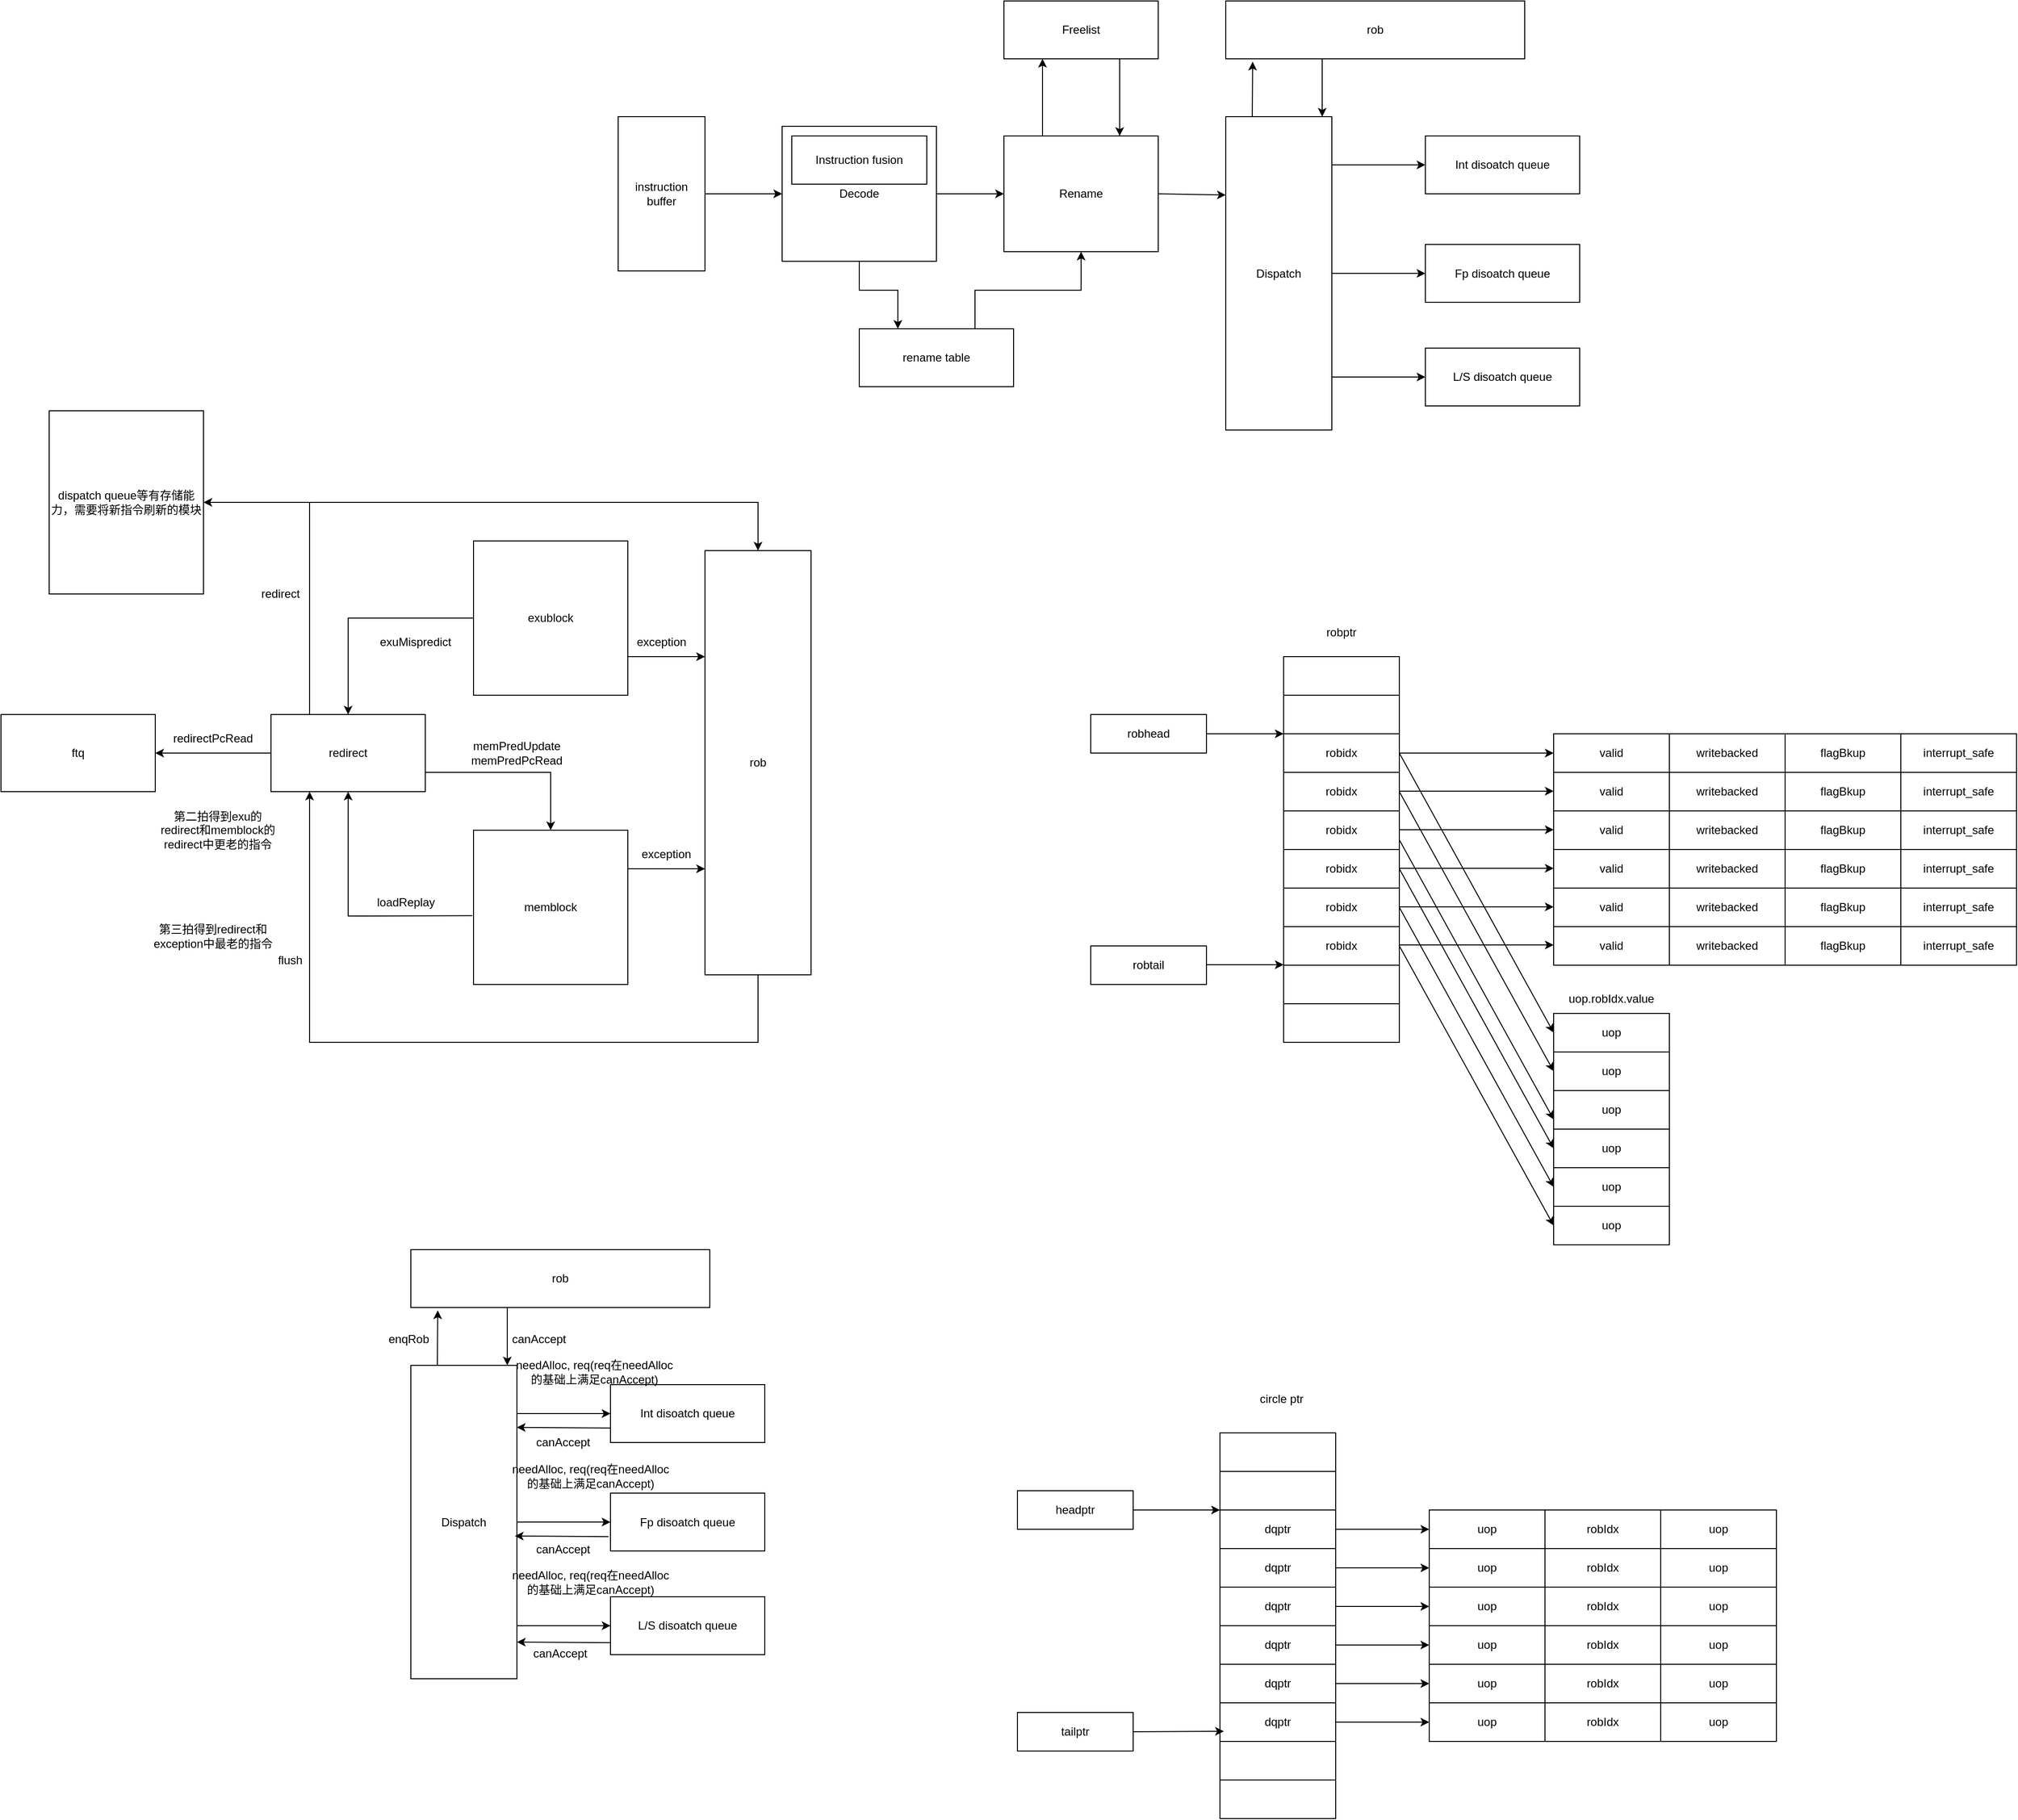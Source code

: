 <mxfile version="20.5.1" type="github">
  <diagram id="jDJOhpKCUn7_-XrsKtud" name="第 1 页">
    <mxGraphModel dx="2479" dy="955" grid="0" gridSize="10" guides="1" tooltips="1" connect="1" arrows="1" fold="1" page="0" pageScale="1" pageWidth="827" pageHeight="1169" math="0" shadow="0">
      <root>
        <mxCell id="0" />
        <mxCell id="1" parent="0" />
        <mxCell id="Xyow2Gh0Tj4Xl1war1eL-1" value="Decode" style="rounded=0;whiteSpace=wrap;html=1;" parent="1" vertex="1">
          <mxGeometry x="160" y="170" width="160" height="140" as="geometry" />
        </mxCell>
        <mxCell id="Xyow2Gh0Tj4Xl1war1eL-2" value="Dispatch" style="rounded=0;whiteSpace=wrap;html=1;" parent="1" vertex="1">
          <mxGeometry x="620" y="160" width="110" height="325" as="geometry" />
        </mxCell>
        <mxCell id="r0-BIvtnJDyXJv6iCW9I-1" value="Instruction fusion" style="rounded=0;whiteSpace=wrap;html=1;" parent="1" vertex="1">
          <mxGeometry x="170" y="180" width="140" height="50" as="geometry" />
        </mxCell>
        <mxCell id="r0-BIvtnJDyXJv6iCW9I-2" value="Rename" style="rounded=0;whiteSpace=wrap;html=1;" parent="1" vertex="1">
          <mxGeometry x="390" y="180" width="160" height="120" as="geometry" />
        </mxCell>
        <mxCell id="r0-BIvtnJDyXJv6iCW9I-3" value="Freelist" style="rounded=0;whiteSpace=wrap;html=1;" parent="1" vertex="1">
          <mxGeometry x="390" y="40" width="160" height="60" as="geometry" />
        </mxCell>
        <mxCell id="r0-BIvtnJDyXJv6iCW9I-4" value="rename table" style="rounded=0;whiteSpace=wrap;html=1;" parent="1" vertex="1">
          <mxGeometry x="240" y="380" width="160" height="60" as="geometry" />
        </mxCell>
        <mxCell id="r0-BIvtnJDyXJv6iCW9I-5" value="rob" style="rounded=0;whiteSpace=wrap;html=1;" parent="1" vertex="1">
          <mxGeometry x="620" y="40" width="310" height="60" as="geometry" />
        </mxCell>
        <mxCell id="r0-BIvtnJDyXJv6iCW9I-7" value="instruction buffer" style="rounded=0;whiteSpace=wrap;html=1;" parent="1" vertex="1">
          <mxGeometry x="-10" y="160" width="90" height="160" as="geometry" />
        </mxCell>
        <mxCell id="r0-BIvtnJDyXJv6iCW9I-8" value="Int disoatch queue" style="rounded=0;whiteSpace=wrap;html=1;" parent="1" vertex="1">
          <mxGeometry x="827" y="180" width="160" height="60" as="geometry" />
        </mxCell>
        <mxCell id="r0-BIvtnJDyXJv6iCW9I-9" value="Fp disoatch queue" style="rounded=0;whiteSpace=wrap;html=1;" parent="1" vertex="1">
          <mxGeometry x="827" y="292.5" width="160" height="60" as="geometry" />
        </mxCell>
        <mxCell id="r0-BIvtnJDyXJv6iCW9I-10" value="L/S disoatch queue" style="rounded=0;whiteSpace=wrap;html=1;" parent="1" vertex="1">
          <mxGeometry x="827" y="400" width="160" height="60" as="geometry" />
        </mxCell>
        <mxCell id="r0-BIvtnJDyXJv6iCW9I-11" value="" style="endArrow=classic;html=1;rounded=0;exitX=1;exitY=0.5;exitDx=0;exitDy=0;" parent="1" source="r0-BIvtnJDyXJv6iCW9I-7" target="Xyow2Gh0Tj4Xl1war1eL-1" edge="1">
          <mxGeometry width="50" height="50" relative="1" as="geometry">
            <mxPoint x="220" y="430" as="sourcePoint" />
            <mxPoint x="270" y="380" as="targetPoint" />
          </mxGeometry>
        </mxCell>
        <mxCell id="r0-BIvtnJDyXJv6iCW9I-12" value="" style="endArrow=classic;html=1;rounded=0;exitX=1;exitY=0.5;exitDx=0;exitDy=0;entryX=0;entryY=0.5;entryDx=0;entryDy=0;" parent="1" source="Xyow2Gh0Tj4Xl1war1eL-1" target="r0-BIvtnJDyXJv6iCW9I-2" edge="1">
          <mxGeometry width="50" height="50" relative="1" as="geometry">
            <mxPoint x="90" y="250" as="sourcePoint" />
            <mxPoint x="180" y="250" as="targetPoint" />
          </mxGeometry>
        </mxCell>
        <mxCell id="r0-BIvtnJDyXJv6iCW9I-13" value="" style="endArrow=classic;html=1;rounded=0;exitX=0.5;exitY=1;exitDx=0;exitDy=0;entryX=0.25;entryY=0;entryDx=0;entryDy=0;" parent="1" source="Xyow2Gh0Tj4Xl1war1eL-1" target="r0-BIvtnJDyXJv6iCW9I-4" edge="1">
          <mxGeometry width="50" height="50" relative="1" as="geometry">
            <mxPoint x="220" y="430" as="sourcePoint" />
            <mxPoint x="270" y="380" as="targetPoint" />
            <Array as="points">
              <mxPoint x="240" y="340" />
              <mxPoint x="280" y="340" />
            </Array>
          </mxGeometry>
        </mxCell>
        <mxCell id="r0-BIvtnJDyXJv6iCW9I-15" value="" style="endArrow=classic;html=1;rounded=0;exitX=0.75;exitY=0;exitDx=0;exitDy=0;entryX=0.5;entryY=1;entryDx=0;entryDy=0;" parent="1" source="r0-BIvtnJDyXJv6iCW9I-4" target="r0-BIvtnJDyXJv6iCW9I-2" edge="1">
          <mxGeometry width="50" height="50" relative="1" as="geometry">
            <mxPoint x="210" y="430" as="sourcePoint" />
            <mxPoint x="260" y="380" as="targetPoint" />
            <Array as="points">
              <mxPoint x="360" y="340" />
              <mxPoint x="470" y="340" />
            </Array>
          </mxGeometry>
        </mxCell>
        <mxCell id="r0-BIvtnJDyXJv6iCW9I-16" value="" style="endArrow=classic;html=1;rounded=0;exitX=1;exitY=0.5;exitDx=0;exitDy=0;entryX=0;entryY=0.25;entryDx=0;entryDy=0;" parent="1" source="r0-BIvtnJDyXJv6iCW9I-2" target="Xyow2Gh0Tj4Xl1war1eL-2" edge="1">
          <mxGeometry width="50" height="50" relative="1" as="geometry">
            <mxPoint x="470" y="260" as="sourcePoint" />
            <mxPoint x="520" y="210" as="targetPoint" />
          </mxGeometry>
        </mxCell>
        <mxCell id="r0-BIvtnJDyXJv6iCW9I-17" value="" style="endArrow=classic;html=1;rounded=0;exitX=1;exitY=0.5;exitDx=0;exitDy=0;entryX=0;entryY=0.5;entryDx=0;entryDy=0;" parent="1" target="r0-BIvtnJDyXJv6iCW9I-8" edge="1">
          <mxGeometry width="50" height="50" relative="1" as="geometry">
            <mxPoint x="730" y="210" as="sourcePoint" />
            <mxPoint x="800" y="211.25" as="targetPoint" />
          </mxGeometry>
        </mxCell>
        <mxCell id="r0-BIvtnJDyXJv6iCW9I-18" value="" style="endArrow=classic;html=1;rounded=0;exitX=1;exitY=0.5;exitDx=0;exitDy=0;entryX=0;entryY=0.5;entryDx=0;entryDy=0;" parent="1" source="Xyow2Gh0Tj4Xl1war1eL-2" target="r0-BIvtnJDyXJv6iCW9I-9" edge="1">
          <mxGeometry width="50" height="50" relative="1" as="geometry">
            <mxPoint x="750" y="310" as="sourcePoint" />
            <mxPoint x="820" y="311.25" as="targetPoint" />
          </mxGeometry>
        </mxCell>
        <mxCell id="r0-BIvtnJDyXJv6iCW9I-19" value="" style="endArrow=classic;html=1;rounded=0;entryX=0;entryY=0.5;entryDx=0;entryDy=0;" parent="1" target="r0-BIvtnJDyXJv6iCW9I-10" edge="1">
          <mxGeometry width="50" height="50" relative="1" as="geometry">
            <mxPoint x="730" y="430" as="sourcePoint" />
            <mxPoint x="810" y="440" as="targetPoint" />
          </mxGeometry>
        </mxCell>
        <mxCell id="r0-BIvtnJDyXJv6iCW9I-20" value="" style="endArrow=classic;html=1;rounded=0;" parent="1" edge="1">
          <mxGeometry width="50" height="50" relative="1" as="geometry">
            <mxPoint x="720" y="100" as="sourcePoint" />
            <mxPoint x="720" y="160" as="targetPoint" />
          </mxGeometry>
        </mxCell>
        <mxCell id="r0-BIvtnJDyXJv6iCW9I-21" value="" style="endArrow=classic;html=1;rounded=0;exitX=0.25;exitY=0;exitDx=0;exitDy=0;entryX=0.09;entryY=1.05;entryDx=0;entryDy=0;entryPerimeter=0;" parent="1" source="Xyow2Gh0Tj4Xl1war1eL-2" target="r0-BIvtnJDyXJv6iCW9I-5" edge="1">
          <mxGeometry width="50" height="50" relative="1" as="geometry">
            <mxPoint x="600" y="290" as="sourcePoint" />
            <mxPoint x="670" y="291.25" as="targetPoint" />
          </mxGeometry>
        </mxCell>
        <mxCell id="r0-BIvtnJDyXJv6iCW9I-22" value="" style="endArrow=classic;html=1;rounded=0;exitX=0.25;exitY=0;exitDx=0;exitDy=0;entryX=0.25;entryY=1;entryDx=0;entryDy=0;" parent="1" source="r0-BIvtnJDyXJv6iCW9I-2" target="r0-BIvtnJDyXJv6iCW9I-3" edge="1">
          <mxGeometry width="50" height="50" relative="1" as="geometry">
            <mxPoint x="610" y="300" as="sourcePoint" />
            <mxPoint x="680" y="301.25" as="targetPoint" />
          </mxGeometry>
        </mxCell>
        <mxCell id="r0-BIvtnJDyXJv6iCW9I-23" value="" style="endArrow=classic;html=1;rounded=0;exitX=0.75;exitY=1;exitDx=0;exitDy=0;entryX=0.75;entryY=0;entryDx=0;entryDy=0;" parent="1" source="r0-BIvtnJDyXJv6iCW9I-3" target="r0-BIvtnJDyXJv6iCW9I-2" edge="1">
          <mxGeometry width="50" height="50" relative="1" as="geometry">
            <mxPoint x="620" y="310" as="sourcePoint" />
            <mxPoint x="690" y="311.25" as="targetPoint" />
          </mxGeometry>
        </mxCell>
        <mxCell id="jpvh6sqLplagpGYcu2fL-1" value="" style="rounded=0;whiteSpace=wrap;html=1;" parent="1" vertex="1">
          <mxGeometry x="680" y="720" width="120" height="40" as="geometry" />
        </mxCell>
        <mxCell id="jpvh6sqLplagpGYcu2fL-2" value="" style="rounded=0;whiteSpace=wrap;html=1;" parent="1" vertex="1">
          <mxGeometry x="680" y="760" width="120" height="40" as="geometry" />
        </mxCell>
        <mxCell id="jpvh6sqLplagpGYcu2fL-3" value="robidx" style="rounded=0;whiteSpace=wrap;html=1;" parent="1" vertex="1">
          <mxGeometry x="680" y="800" width="120" height="40" as="geometry" />
        </mxCell>
        <mxCell id="jpvh6sqLplagpGYcu2fL-4" value="robidx" style="rounded=0;whiteSpace=wrap;html=1;" parent="1" vertex="1">
          <mxGeometry x="680" y="840" width="120" height="40" as="geometry" />
        </mxCell>
        <mxCell id="jpvh6sqLplagpGYcu2fL-5" value="robidx" style="rounded=0;whiteSpace=wrap;html=1;" parent="1" vertex="1">
          <mxGeometry x="680" y="880" width="120" height="40" as="geometry" />
        </mxCell>
        <mxCell id="jpvh6sqLplagpGYcu2fL-6" value="robidx" style="rounded=0;whiteSpace=wrap;html=1;" parent="1" vertex="1">
          <mxGeometry x="680" y="920" width="120" height="40" as="geometry" />
        </mxCell>
        <mxCell id="jpvh6sqLplagpGYcu2fL-7" value="robidx" style="rounded=0;whiteSpace=wrap;html=1;" parent="1" vertex="1">
          <mxGeometry x="680" y="960" width="120" height="40" as="geometry" />
        </mxCell>
        <mxCell id="jpvh6sqLplagpGYcu2fL-8" value="robidx" style="rounded=0;whiteSpace=wrap;html=1;" parent="1" vertex="1">
          <mxGeometry x="680" y="1000" width="120" height="40" as="geometry" />
        </mxCell>
        <mxCell id="jpvh6sqLplagpGYcu2fL-9" value="" style="rounded=0;whiteSpace=wrap;html=1;" parent="1" vertex="1">
          <mxGeometry x="680" y="1040" width="120" height="40" as="geometry" />
        </mxCell>
        <mxCell id="jpvh6sqLplagpGYcu2fL-10" value="" style="rounded=0;whiteSpace=wrap;html=1;" parent="1" vertex="1">
          <mxGeometry x="680" y="1080" width="120" height="40" as="geometry" />
        </mxCell>
        <mxCell id="jpvh6sqLplagpGYcu2fL-11" value="robptr" style="text;html=1;strokeColor=none;fillColor=none;align=center;verticalAlign=middle;whiteSpace=wrap;rounded=0;" parent="1" vertex="1">
          <mxGeometry x="705" y="680" width="70" height="30" as="geometry" />
        </mxCell>
        <mxCell id="jpvh6sqLplagpGYcu2fL-12" value="robhead" style="rounded=0;whiteSpace=wrap;html=1;" parent="1" vertex="1">
          <mxGeometry x="480" y="780" width="120" height="40" as="geometry" />
        </mxCell>
        <mxCell id="jpvh6sqLplagpGYcu2fL-13" value="robtail" style="rounded=0;whiteSpace=wrap;html=1;" parent="1" vertex="1">
          <mxGeometry x="480" y="1020" width="120" height="40" as="geometry" />
        </mxCell>
        <mxCell id="jpvh6sqLplagpGYcu2fL-14" value="" style="endArrow=classic;html=1;rounded=0;exitX=1;exitY=0.5;exitDx=0;exitDy=0;entryX=0;entryY=0;entryDx=0;entryDy=0;" parent="1" source="jpvh6sqLplagpGYcu2fL-12" target="jpvh6sqLplagpGYcu2fL-3" edge="1">
          <mxGeometry width="50" height="50" relative="1" as="geometry">
            <mxPoint x="350" y="870" as="sourcePoint" />
            <mxPoint x="400" y="820" as="targetPoint" />
          </mxGeometry>
        </mxCell>
        <mxCell id="jpvh6sqLplagpGYcu2fL-15" value="" style="endArrow=classic;html=1;rounded=0;exitX=1;exitY=0.5;exitDx=0;exitDy=0;entryX=0;entryY=0;entryDx=0;entryDy=0;" parent="1" edge="1">
          <mxGeometry width="50" height="50" relative="1" as="geometry">
            <mxPoint x="600" y="1039.5" as="sourcePoint" />
            <mxPoint x="680" y="1039.5" as="targetPoint" />
          </mxGeometry>
        </mxCell>
        <mxCell id="jpvh6sqLplagpGYcu2fL-16" value="" style="rounded=0;whiteSpace=wrap;html=1;" parent="1" vertex="1">
          <mxGeometry x="614" y="1525" width="120" height="40" as="geometry" />
        </mxCell>
        <mxCell id="jpvh6sqLplagpGYcu2fL-17" value="" style="rounded=0;whiteSpace=wrap;html=1;" parent="1" vertex="1">
          <mxGeometry x="614" y="1565" width="120" height="40" as="geometry" />
        </mxCell>
        <mxCell id="jpvh6sqLplagpGYcu2fL-18" value="dqptr" style="rounded=0;whiteSpace=wrap;html=1;" parent="1" vertex="1">
          <mxGeometry x="614" y="1605" width="120" height="40" as="geometry" />
        </mxCell>
        <mxCell id="jpvh6sqLplagpGYcu2fL-19" value="dqptr" style="rounded=0;whiteSpace=wrap;html=1;" parent="1" vertex="1">
          <mxGeometry x="614" y="1645" width="120" height="40" as="geometry" />
        </mxCell>
        <mxCell id="jpvh6sqLplagpGYcu2fL-20" value="dqptr" style="rounded=0;whiteSpace=wrap;html=1;" parent="1" vertex="1">
          <mxGeometry x="614" y="1685" width="120" height="40" as="geometry" />
        </mxCell>
        <mxCell id="jpvh6sqLplagpGYcu2fL-21" value="dqptr" style="rounded=0;whiteSpace=wrap;html=1;" parent="1" vertex="1">
          <mxGeometry x="614" y="1725" width="120" height="40" as="geometry" />
        </mxCell>
        <mxCell id="jpvh6sqLplagpGYcu2fL-22" value="dqptr" style="rounded=0;whiteSpace=wrap;html=1;" parent="1" vertex="1">
          <mxGeometry x="614" y="1765" width="120" height="40" as="geometry" />
        </mxCell>
        <mxCell id="jpvh6sqLplagpGYcu2fL-23" value="dqptr" style="rounded=0;whiteSpace=wrap;html=1;" parent="1" vertex="1">
          <mxGeometry x="614" y="1805" width="120" height="40" as="geometry" />
        </mxCell>
        <mxCell id="jpvh6sqLplagpGYcu2fL-24" value="" style="rounded=0;whiteSpace=wrap;html=1;" parent="1" vertex="1">
          <mxGeometry x="614" y="1845" width="120" height="40" as="geometry" />
        </mxCell>
        <mxCell id="jpvh6sqLplagpGYcu2fL-25" value="" style="rounded=0;whiteSpace=wrap;html=1;" parent="1" vertex="1">
          <mxGeometry x="614" y="1885" width="120" height="40" as="geometry" />
        </mxCell>
        <mxCell id="jpvh6sqLplagpGYcu2fL-26" value="circle ptr" style="text;html=1;strokeColor=none;fillColor=none;align=center;verticalAlign=middle;whiteSpace=wrap;rounded=0;" parent="1" vertex="1">
          <mxGeometry x="643" y="1475" width="70" height="30" as="geometry" />
        </mxCell>
        <mxCell id="jpvh6sqLplagpGYcu2fL-27" value="headptr" style="rounded=0;whiteSpace=wrap;html=1;" parent="1" vertex="1">
          <mxGeometry x="404" y="1585" width="120" height="40" as="geometry" />
        </mxCell>
        <mxCell id="jpvh6sqLplagpGYcu2fL-28" value="tailptr" style="rounded=0;whiteSpace=wrap;html=1;" parent="1" vertex="1">
          <mxGeometry x="404" y="1815" width="120" height="40" as="geometry" />
        </mxCell>
        <mxCell id="jpvh6sqLplagpGYcu2fL-29" value="" style="endArrow=classic;html=1;rounded=0;exitX=1;exitY=0.5;exitDx=0;exitDy=0;entryX=0;entryY=0;entryDx=0;entryDy=0;" parent="1" source="jpvh6sqLplagpGYcu2fL-27" target="jpvh6sqLplagpGYcu2fL-18" edge="1">
          <mxGeometry width="50" height="50" relative="1" as="geometry">
            <mxPoint x="288" y="1665" as="sourcePoint" />
            <mxPoint x="338" y="1615" as="targetPoint" />
          </mxGeometry>
        </mxCell>
        <mxCell id="jpvh6sqLplagpGYcu2fL-30" value="" style="endArrow=classic;html=1;rounded=0;exitX=1;exitY=0.5;exitDx=0;exitDy=0;entryX=0;entryY=0;entryDx=0;entryDy=0;" parent="1" source="jpvh6sqLplagpGYcu2fL-28" edge="1">
          <mxGeometry width="50" height="50" relative="1" as="geometry">
            <mxPoint x="538" y="1834.5" as="sourcePoint" />
            <mxPoint x="618" y="1834.5" as="targetPoint" />
          </mxGeometry>
        </mxCell>
        <mxCell id="0cN0ujMcvpGcsQl8fxUf-1" value="valid" style="rounded=0;whiteSpace=wrap;html=1;" parent="1" vertex="1">
          <mxGeometry x="960" y="800" width="120" height="40" as="geometry" />
        </mxCell>
        <mxCell id="0cN0ujMcvpGcsQl8fxUf-2" value="writebacked" style="rounded=0;whiteSpace=wrap;html=1;" parent="1" vertex="1">
          <mxGeometry x="1080" y="800" width="120" height="40" as="geometry" />
        </mxCell>
        <mxCell id="0cN0ujMcvpGcsQl8fxUf-3" value="flagBkup" style="rounded=0;whiteSpace=wrap;html=1;" parent="1" vertex="1">
          <mxGeometry x="1200" y="800" width="120" height="40" as="geometry" />
        </mxCell>
        <mxCell id="0cN0ujMcvpGcsQl8fxUf-4" value="uop.robIdx.value" style="text;html=1;strokeColor=none;fillColor=none;align=center;verticalAlign=middle;whiteSpace=wrap;rounded=0;" parent="1" vertex="1">
          <mxGeometry x="950" y="1060" width="140" height="30" as="geometry" />
        </mxCell>
        <mxCell id="0cN0ujMcvpGcsQl8fxUf-5" value="interrupt_safe" style="rounded=0;whiteSpace=wrap;html=1;" parent="1" vertex="1">
          <mxGeometry x="1320" y="800" width="120" height="40" as="geometry" />
        </mxCell>
        <mxCell id="0cN0ujMcvpGcsQl8fxUf-6" value="valid" style="rounded=0;whiteSpace=wrap;html=1;" parent="1" vertex="1">
          <mxGeometry x="960" y="840" width="120" height="40" as="geometry" />
        </mxCell>
        <mxCell id="0cN0ujMcvpGcsQl8fxUf-7" value="writebacked" style="rounded=0;whiteSpace=wrap;html=1;" parent="1" vertex="1">
          <mxGeometry x="1080" y="840" width="120" height="40" as="geometry" />
        </mxCell>
        <mxCell id="0cN0ujMcvpGcsQl8fxUf-8" value="flagBkup" style="rounded=0;whiteSpace=wrap;html=1;" parent="1" vertex="1">
          <mxGeometry x="1200" y="840" width="120" height="40" as="geometry" />
        </mxCell>
        <mxCell id="0cN0ujMcvpGcsQl8fxUf-9" value="interrupt_safe" style="rounded=0;whiteSpace=wrap;html=1;" parent="1" vertex="1">
          <mxGeometry x="1320" y="840" width="120" height="40" as="geometry" />
        </mxCell>
        <mxCell id="0cN0ujMcvpGcsQl8fxUf-10" value="valid" style="rounded=0;whiteSpace=wrap;html=1;" parent="1" vertex="1">
          <mxGeometry x="960" y="880" width="120" height="40" as="geometry" />
        </mxCell>
        <mxCell id="0cN0ujMcvpGcsQl8fxUf-11" value="writebacked" style="rounded=0;whiteSpace=wrap;html=1;" parent="1" vertex="1">
          <mxGeometry x="1080" y="880" width="120" height="40" as="geometry" />
        </mxCell>
        <mxCell id="0cN0ujMcvpGcsQl8fxUf-12" value="flagBkup" style="rounded=0;whiteSpace=wrap;html=1;" parent="1" vertex="1">
          <mxGeometry x="1200" y="880" width="120" height="40" as="geometry" />
        </mxCell>
        <mxCell id="0cN0ujMcvpGcsQl8fxUf-13" value="interrupt_safe" style="rounded=0;whiteSpace=wrap;html=1;" parent="1" vertex="1">
          <mxGeometry x="1320" y="880" width="120" height="40" as="geometry" />
        </mxCell>
        <mxCell id="0cN0ujMcvpGcsQl8fxUf-14" value="valid" style="rounded=0;whiteSpace=wrap;html=1;" parent="1" vertex="1">
          <mxGeometry x="960" y="920" width="120" height="40" as="geometry" />
        </mxCell>
        <mxCell id="0cN0ujMcvpGcsQl8fxUf-15" value="writebacked" style="rounded=0;whiteSpace=wrap;html=1;" parent="1" vertex="1">
          <mxGeometry x="1080" y="920" width="120" height="40" as="geometry" />
        </mxCell>
        <mxCell id="0cN0ujMcvpGcsQl8fxUf-16" value="flagBkup" style="rounded=0;whiteSpace=wrap;html=1;" parent="1" vertex="1">
          <mxGeometry x="1200" y="920" width="120" height="40" as="geometry" />
        </mxCell>
        <mxCell id="0cN0ujMcvpGcsQl8fxUf-17" value="interrupt_safe" style="rounded=0;whiteSpace=wrap;html=1;" parent="1" vertex="1">
          <mxGeometry x="1320" y="920" width="120" height="40" as="geometry" />
        </mxCell>
        <mxCell id="0cN0ujMcvpGcsQl8fxUf-18" value="valid" style="rounded=0;whiteSpace=wrap;html=1;" parent="1" vertex="1">
          <mxGeometry x="960" y="960" width="120" height="40" as="geometry" />
        </mxCell>
        <mxCell id="0cN0ujMcvpGcsQl8fxUf-19" value="writebacked" style="rounded=0;whiteSpace=wrap;html=1;" parent="1" vertex="1">
          <mxGeometry x="1080" y="960" width="120" height="40" as="geometry" />
        </mxCell>
        <mxCell id="0cN0ujMcvpGcsQl8fxUf-20" value="flagBkup" style="rounded=0;whiteSpace=wrap;html=1;" parent="1" vertex="1">
          <mxGeometry x="1200" y="960" width="120" height="40" as="geometry" />
        </mxCell>
        <mxCell id="0cN0ujMcvpGcsQl8fxUf-21" value="interrupt_safe" style="rounded=0;whiteSpace=wrap;html=1;" parent="1" vertex="1">
          <mxGeometry x="1320" y="960" width="120" height="40" as="geometry" />
        </mxCell>
        <mxCell id="0cN0ujMcvpGcsQl8fxUf-22" value="valid" style="rounded=0;whiteSpace=wrap;html=1;" parent="1" vertex="1">
          <mxGeometry x="960" y="1000" width="120" height="40" as="geometry" />
        </mxCell>
        <mxCell id="0cN0ujMcvpGcsQl8fxUf-23" value="writebacked" style="rounded=0;whiteSpace=wrap;html=1;" parent="1" vertex="1">
          <mxGeometry x="1080" y="1000" width="120" height="40" as="geometry" />
        </mxCell>
        <mxCell id="0cN0ujMcvpGcsQl8fxUf-24" value="flagBkup" style="rounded=0;whiteSpace=wrap;html=1;" parent="1" vertex="1">
          <mxGeometry x="1200" y="1000" width="120" height="40" as="geometry" />
        </mxCell>
        <mxCell id="0cN0ujMcvpGcsQl8fxUf-25" value="interrupt_safe" style="rounded=0;whiteSpace=wrap;html=1;" parent="1" vertex="1">
          <mxGeometry x="1320" y="1000" width="120" height="40" as="geometry" />
        </mxCell>
        <mxCell id="0cN0ujMcvpGcsQl8fxUf-26" value="" style="endArrow=classic;html=1;rounded=0;exitX=1;exitY=0.5;exitDx=0;exitDy=0;entryX=0;entryY=0.5;entryDx=0;entryDy=0;" parent="1" source="jpvh6sqLplagpGYcu2fL-3" target="0cN0ujMcvpGcsQl8fxUf-1" edge="1">
          <mxGeometry width="50" height="50" relative="1" as="geometry">
            <mxPoint x="940" y="780" as="sourcePoint" />
            <mxPoint x="990" y="730" as="targetPoint" />
          </mxGeometry>
        </mxCell>
        <mxCell id="0cN0ujMcvpGcsQl8fxUf-27" value="" style="endArrow=classic;html=1;rounded=0;exitX=1;exitY=0.5;exitDx=0;exitDy=0;entryX=0;entryY=0.5;entryDx=0;entryDy=0;" parent="1" edge="1">
          <mxGeometry width="50" height="50" relative="1" as="geometry">
            <mxPoint x="800" y="859.5" as="sourcePoint" />
            <mxPoint x="960" y="859.5" as="targetPoint" />
          </mxGeometry>
        </mxCell>
        <mxCell id="0cN0ujMcvpGcsQl8fxUf-28" value="" style="endArrow=classic;html=1;rounded=0;exitX=1;exitY=0.5;exitDx=0;exitDy=0;entryX=0;entryY=0.5;entryDx=0;entryDy=0;" parent="1" edge="1">
          <mxGeometry width="50" height="50" relative="1" as="geometry">
            <mxPoint x="800" y="899.5" as="sourcePoint" />
            <mxPoint x="960" y="899.5" as="targetPoint" />
          </mxGeometry>
        </mxCell>
        <mxCell id="0cN0ujMcvpGcsQl8fxUf-29" value="" style="endArrow=classic;html=1;rounded=0;exitX=1;exitY=0.5;exitDx=0;exitDy=0;entryX=0;entryY=0.5;entryDx=0;entryDy=0;" parent="1" edge="1">
          <mxGeometry width="50" height="50" relative="1" as="geometry">
            <mxPoint x="800" y="939.5" as="sourcePoint" />
            <mxPoint x="960" y="939.5" as="targetPoint" />
          </mxGeometry>
        </mxCell>
        <mxCell id="0cN0ujMcvpGcsQl8fxUf-30" value="" style="endArrow=classic;html=1;rounded=0;exitX=1;exitY=0.5;exitDx=0;exitDy=0;entryX=0;entryY=0.5;entryDx=0;entryDy=0;" parent="1" edge="1">
          <mxGeometry width="50" height="50" relative="1" as="geometry">
            <mxPoint x="800" y="979.5" as="sourcePoint" />
            <mxPoint x="960" y="979.5" as="targetPoint" />
          </mxGeometry>
        </mxCell>
        <mxCell id="0cN0ujMcvpGcsQl8fxUf-31" value="" style="endArrow=classic;html=1;rounded=0;exitX=1;exitY=0.5;exitDx=0;exitDy=0;entryX=0;entryY=0.5;entryDx=0;entryDy=0;" parent="1" edge="1">
          <mxGeometry width="50" height="50" relative="1" as="geometry">
            <mxPoint x="800" y="1019" as="sourcePoint" />
            <mxPoint x="960" y="1019" as="targetPoint" />
          </mxGeometry>
        </mxCell>
        <mxCell id="0cN0ujMcvpGcsQl8fxUf-32" value="uop" style="rounded=0;whiteSpace=wrap;html=1;" parent="1" vertex="1">
          <mxGeometry x="960" y="1090" width="120" height="40" as="geometry" />
        </mxCell>
        <mxCell id="0cN0ujMcvpGcsQl8fxUf-33" value="uop" style="rounded=0;whiteSpace=wrap;html=1;" parent="1" vertex="1">
          <mxGeometry x="960" y="1130" width="120" height="40" as="geometry" />
        </mxCell>
        <mxCell id="0cN0ujMcvpGcsQl8fxUf-34" value="uop" style="rounded=0;whiteSpace=wrap;html=1;" parent="1" vertex="1">
          <mxGeometry x="960" y="1170" width="120" height="40" as="geometry" />
        </mxCell>
        <mxCell id="0cN0ujMcvpGcsQl8fxUf-35" value="uop" style="rounded=0;whiteSpace=wrap;html=1;" parent="1" vertex="1">
          <mxGeometry x="960" y="1210" width="120" height="40" as="geometry" />
        </mxCell>
        <mxCell id="0cN0ujMcvpGcsQl8fxUf-36" value="uop" style="rounded=0;whiteSpace=wrap;html=1;" parent="1" vertex="1">
          <mxGeometry x="960" y="1250" width="120" height="40" as="geometry" />
        </mxCell>
        <mxCell id="0cN0ujMcvpGcsQl8fxUf-37" value="uop" style="rounded=0;whiteSpace=wrap;html=1;" parent="1" vertex="1">
          <mxGeometry x="960" y="1290" width="120" height="40" as="geometry" />
        </mxCell>
        <mxCell id="0cN0ujMcvpGcsQl8fxUf-38" value="" style="endArrow=classic;html=1;rounded=0;exitX=1;exitY=0.5;exitDx=0;exitDy=0;entryX=0;entryY=0.5;entryDx=0;entryDy=0;" parent="1" source="jpvh6sqLplagpGYcu2fL-3" target="0cN0ujMcvpGcsQl8fxUf-32" edge="1">
          <mxGeometry width="50" height="50" relative="1" as="geometry">
            <mxPoint x="940" y="1310" as="sourcePoint" />
            <mxPoint x="990" y="1260" as="targetPoint" />
          </mxGeometry>
        </mxCell>
        <mxCell id="0cN0ujMcvpGcsQl8fxUf-39" value="" style="endArrow=classic;html=1;rounded=0;exitX=1;exitY=0.5;exitDx=0;exitDy=0;entryX=0;entryY=0.5;entryDx=0;entryDy=0;" parent="1" edge="1">
          <mxGeometry width="50" height="50" relative="1" as="geometry">
            <mxPoint x="800" y="860" as="sourcePoint" />
            <mxPoint x="960" y="1150" as="targetPoint" />
          </mxGeometry>
        </mxCell>
        <mxCell id="0cN0ujMcvpGcsQl8fxUf-40" value="" style="endArrow=classic;html=1;rounded=0;exitX=1;exitY=0.5;exitDx=0;exitDy=0;entryX=0;entryY=0.5;entryDx=0;entryDy=0;" parent="1" edge="1">
          <mxGeometry width="50" height="50" relative="1" as="geometry">
            <mxPoint x="800" y="910" as="sourcePoint" />
            <mxPoint x="960" y="1200" as="targetPoint" />
          </mxGeometry>
        </mxCell>
        <mxCell id="0cN0ujMcvpGcsQl8fxUf-43" value="" style="endArrow=classic;html=1;rounded=0;exitX=1;exitY=0.5;exitDx=0;exitDy=0;entryX=0;entryY=0.5;entryDx=0;entryDy=0;" parent="1" edge="1">
          <mxGeometry width="50" height="50" relative="1" as="geometry">
            <mxPoint x="800" y="940" as="sourcePoint" />
            <mxPoint x="960" y="1230" as="targetPoint" />
          </mxGeometry>
        </mxCell>
        <mxCell id="0cN0ujMcvpGcsQl8fxUf-44" value="" style="endArrow=classic;html=1;rounded=0;exitX=1;exitY=0.5;exitDx=0;exitDy=0;entryX=0;entryY=0.5;entryDx=0;entryDy=0;" parent="1" edge="1">
          <mxGeometry width="50" height="50" relative="1" as="geometry">
            <mxPoint x="800" y="980" as="sourcePoint" />
            <mxPoint x="960" y="1270" as="targetPoint" />
          </mxGeometry>
        </mxCell>
        <mxCell id="0cN0ujMcvpGcsQl8fxUf-45" value="" style="endArrow=classic;html=1;rounded=0;exitX=1;exitY=0.5;exitDx=0;exitDy=0;entryX=0;entryY=0.5;entryDx=0;entryDy=0;" parent="1" edge="1">
          <mxGeometry width="50" height="50" relative="1" as="geometry">
            <mxPoint x="800" y="1020" as="sourcePoint" />
            <mxPoint x="960" y="1310" as="targetPoint" />
          </mxGeometry>
        </mxCell>
        <mxCell id="9b5_QiGE_1ymWIL0Fy6a-1" value="redirect" style="rounded=0;whiteSpace=wrap;html=1;" parent="1" vertex="1">
          <mxGeometry x="-370" y="780" width="160" height="80" as="geometry" />
        </mxCell>
        <mxCell id="9b5_QiGE_1ymWIL0Fy6a-2" value="ftq" style="rounded=0;whiteSpace=wrap;html=1;" parent="1" vertex="1">
          <mxGeometry x="-650" y="780" width="160" height="80" as="geometry" />
        </mxCell>
        <mxCell id="9b5_QiGE_1ymWIL0Fy6a-3" value="exublock" style="rounded=0;whiteSpace=wrap;html=1;" parent="1" vertex="1">
          <mxGeometry x="-160" y="600" width="160" height="160" as="geometry" />
        </mxCell>
        <mxCell id="9b5_QiGE_1ymWIL0Fy6a-4" value="memblock" style="rounded=0;whiteSpace=wrap;html=1;" parent="1" vertex="1">
          <mxGeometry x="-160" y="900" width="160" height="160" as="geometry" />
        </mxCell>
        <mxCell id="9b5_QiGE_1ymWIL0Fy6a-5" value="rob" style="rounded=0;whiteSpace=wrap;html=1;" parent="1" vertex="1">
          <mxGeometry x="80" y="610" width="110" height="440" as="geometry" />
        </mxCell>
        <mxCell id="9b5_QiGE_1ymWIL0Fy6a-6" value="" style="endArrow=classic;html=1;rounded=0;exitX=0;exitY=0.5;exitDx=0;exitDy=0;entryX=1;entryY=0.5;entryDx=0;entryDy=0;" parent="1" source="9b5_QiGE_1ymWIL0Fy6a-1" target="9b5_QiGE_1ymWIL0Fy6a-2" edge="1">
          <mxGeometry width="50" height="50" relative="1" as="geometry">
            <mxPoint x="-300" y="660" as="sourcePoint" />
            <mxPoint x="-250" y="610" as="targetPoint" />
          </mxGeometry>
        </mxCell>
        <mxCell id="9b5_QiGE_1ymWIL0Fy6a-7" value="redirectPcRead" style="text;html=1;strokeColor=none;fillColor=none;align=center;verticalAlign=middle;whiteSpace=wrap;rounded=0;" parent="1" vertex="1">
          <mxGeometry x="-490" y="790" width="120" height="30" as="geometry" />
        </mxCell>
        <mxCell id="9b5_QiGE_1ymWIL0Fy6a-8" value="第二拍得到exu的redirect和memblock的redirect中更老的指令" style="text;html=1;strokeColor=none;fillColor=none;align=center;verticalAlign=middle;whiteSpace=wrap;rounded=0;" parent="1" vertex="1">
          <mxGeometry x="-490" y="860" width="130" height="80" as="geometry" />
        </mxCell>
        <mxCell id="9b5_QiGE_1ymWIL0Fy6a-11" value="第三拍得到redirect和exception中最老的指令" style="text;html=1;strokeColor=none;fillColor=none;align=center;verticalAlign=middle;whiteSpace=wrap;rounded=0;" parent="1" vertex="1">
          <mxGeometry x="-495" y="970" width="130" height="80" as="geometry" />
        </mxCell>
        <mxCell id="9b5_QiGE_1ymWIL0Fy6a-12" value="" style="endArrow=classic;html=1;rounded=0;exitX=0;exitY=0.5;exitDx=0;exitDy=0;entryX=0.5;entryY=0;entryDx=0;entryDy=0;" parent="1" source="9b5_QiGE_1ymWIL0Fy6a-3" target="9b5_QiGE_1ymWIL0Fy6a-1" edge="1">
          <mxGeometry width="50" height="50" relative="1" as="geometry">
            <mxPoint x="-40" y="940" as="sourcePoint" />
            <mxPoint x="10" y="890" as="targetPoint" />
            <Array as="points">
              <mxPoint x="-290" y="680" />
            </Array>
          </mxGeometry>
        </mxCell>
        <mxCell id="9b5_QiGE_1ymWIL0Fy6a-13" value="" style="endArrow=classic;html=1;rounded=0;exitX=-0.008;exitY=0.554;exitDx=0;exitDy=0;exitPerimeter=0;entryX=0.5;entryY=1;entryDx=0;entryDy=0;" parent="1" source="9b5_QiGE_1ymWIL0Fy6a-4" target="9b5_QiGE_1ymWIL0Fy6a-1" edge="1">
          <mxGeometry width="50" height="50" relative="1" as="geometry">
            <mxPoint x="-40" y="940" as="sourcePoint" />
            <mxPoint x="10" y="890" as="targetPoint" />
            <Array as="points">
              <mxPoint x="-290" y="989" />
            </Array>
          </mxGeometry>
        </mxCell>
        <mxCell id="9b5_QiGE_1ymWIL0Fy6a-14" value="" style="endArrow=classic;html=1;rounded=0;exitX=1;exitY=0.25;exitDx=0;exitDy=0;entryX=0;entryY=0.75;entryDx=0;entryDy=0;" parent="1" source="9b5_QiGE_1ymWIL0Fy6a-4" target="9b5_QiGE_1ymWIL0Fy6a-5" edge="1">
          <mxGeometry width="50" height="50" relative="1" as="geometry">
            <mxPoint x="-40" y="940" as="sourcePoint" />
            <mxPoint x="70" y="940" as="targetPoint" />
          </mxGeometry>
        </mxCell>
        <mxCell id="9b5_QiGE_1ymWIL0Fy6a-15" value="" style="endArrow=classic;html=1;rounded=0;exitX=1;exitY=0.75;exitDx=0;exitDy=0;entryX=0;entryY=0.25;entryDx=0;entryDy=0;" parent="1" source="9b5_QiGE_1ymWIL0Fy6a-3" target="9b5_QiGE_1ymWIL0Fy6a-5" edge="1">
          <mxGeometry width="50" height="50" relative="1" as="geometry">
            <mxPoint x="50" y="670" as="sourcePoint" />
            <mxPoint x="128.68" y="671.56" as="targetPoint" />
          </mxGeometry>
        </mxCell>
        <mxCell id="9b5_QiGE_1ymWIL0Fy6a-17" value="exception" style="text;html=1;strokeColor=none;fillColor=none;align=center;verticalAlign=middle;whiteSpace=wrap;rounded=0;" parent="1" vertex="1">
          <mxGeometry x="10" y="910" width="60" height="30" as="geometry" />
        </mxCell>
        <mxCell id="9b5_QiGE_1ymWIL0Fy6a-22" value="exception" style="text;html=1;strokeColor=none;fillColor=none;align=center;verticalAlign=middle;whiteSpace=wrap;rounded=0;" parent="1" vertex="1">
          <mxGeometry x="5" y="690" width="60" height="30" as="geometry" />
        </mxCell>
        <mxCell id="9b5_QiGE_1ymWIL0Fy6a-23" value="" style="endArrow=classic;html=1;rounded=0;exitX=0.5;exitY=1;exitDx=0;exitDy=0;entryX=0.25;entryY=1;entryDx=0;entryDy=0;" parent="1" source="9b5_QiGE_1ymWIL0Fy6a-5" target="9b5_QiGE_1ymWIL0Fy6a-1" edge="1">
          <mxGeometry width="50" height="50" relative="1" as="geometry">
            <mxPoint x="-40" y="940" as="sourcePoint" />
            <mxPoint x="-410" y="1110" as="targetPoint" />
            <Array as="points">
              <mxPoint x="135" y="1120" />
              <mxPoint x="-330" y="1120" />
            </Array>
          </mxGeometry>
        </mxCell>
        <mxCell id="9b5_QiGE_1ymWIL0Fy6a-24" value="exuMispredict" style="text;html=1;strokeColor=none;fillColor=none;align=center;verticalAlign=middle;whiteSpace=wrap;rounded=0;" parent="1" vertex="1">
          <mxGeometry x="-250" y="690" width="60" height="30" as="geometry" />
        </mxCell>
        <mxCell id="9b5_QiGE_1ymWIL0Fy6a-25" value="loadReplay" style="text;html=1;strokeColor=none;fillColor=none;align=center;verticalAlign=middle;whiteSpace=wrap;rounded=0;" parent="1" vertex="1">
          <mxGeometry x="-260" y="960" width="60" height="30" as="geometry" />
        </mxCell>
        <mxCell id="9b5_QiGE_1ymWIL0Fy6a-27" value="memPredUpdate&lt;br&gt;memPredPcRead" style="text;html=1;strokeColor=none;fillColor=none;align=center;verticalAlign=middle;whiteSpace=wrap;rounded=0;" parent="1" vertex="1">
          <mxGeometry x="-210" y="797.5" width="190" height="45" as="geometry" />
        </mxCell>
        <mxCell id="9b5_QiGE_1ymWIL0Fy6a-30" value="" style="endArrow=classic;html=1;rounded=0;exitX=1;exitY=0.75;exitDx=0;exitDy=0;entryX=0.5;entryY=0;entryDx=0;entryDy=0;" parent="1" source="9b5_QiGE_1ymWIL0Fy6a-1" target="9b5_QiGE_1ymWIL0Fy6a-4" edge="1">
          <mxGeometry width="50" height="50" relative="1" as="geometry">
            <mxPoint x="-40" y="940" as="sourcePoint" />
            <mxPoint x="10" y="890" as="targetPoint" />
            <Array as="points">
              <mxPoint x="-80" y="840" />
            </Array>
          </mxGeometry>
        </mxCell>
        <mxCell id="9b5_QiGE_1ymWIL0Fy6a-31" value="flush" style="text;html=1;strokeColor=none;fillColor=none;align=center;verticalAlign=middle;whiteSpace=wrap;rounded=0;" parent="1" vertex="1">
          <mxGeometry x="-380" y="1020" width="60" height="30" as="geometry" />
        </mxCell>
        <mxCell id="9b5_QiGE_1ymWIL0Fy6a-33" value="" style="endArrow=classic;html=1;rounded=0;exitX=0.25;exitY=0;exitDx=0;exitDy=0;entryX=1;entryY=0.5;entryDx=0;entryDy=0;" parent="1" source="9b5_QiGE_1ymWIL0Fy6a-1" target="9b5_QiGE_1ymWIL0Fy6a-34" edge="1">
          <mxGeometry width="50" height="50" relative="1" as="geometry">
            <mxPoint x="-350" y="740" as="sourcePoint" />
            <mxPoint x="-440" y="600" as="targetPoint" />
            <Array as="points">
              <mxPoint x="-330" y="560" />
            </Array>
          </mxGeometry>
        </mxCell>
        <mxCell id="9b5_QiGE_1ymWIL0Fy6a-34" value="dispatch queue等有存储能力，需要将新指令刷新的模块" style="rounded=0;whiteSpace=wrap;html=1;" parent="1" vertex="1">
          <mxGeometry x="-600" y="465" width="160" height="190" as="geometry" />
        </mxCell>
        <mxCell id="9b5_QiGE_1ymWIL0Fy6a-35" value="redirect" style="text;html=1;strokeColor=none;fillColor=none;align=center;verticalAlign=middle;whiteSpace=wrap;rounded=0;" parent="1" vertex="1">
          <mxGeometry x="-390" y="640" width="60" height="30" as="geometry" />
        </mxCell>
        <mxCell id="9b5_QiGE_1ymWIL0Fy6a-36" value="" style="endArrow=classic;html=1;rounded=0;entryX=0.5;entryY=0;entryDx=0;entryDy=0;" parent="1" target="9b5_QiGE_1ymWIL0Fy6a-5" edge="1">
          <mxGeometry width="50" height="50" relative="1" as="geometry">
            <mxPoint x="-330" y="560" as="sourcePoint" />
            <mxPoint x="140" y="560" as="targetPoint" />
            <Array as="points">
              <mxPoint x="135" y="560" />
            </Array>
          </mxGeometry>
        </mxCell>
        <mxCell id="9b5_QiGE_1ymWIL0Fy6a-37" value="uop" style="rounded=0;whiteSpace=wrap;html=1;" parent="1" vertex="1">
          <mxGeometry x="831" y="1605" width="120" height="40" as="geometry" />
        </mxCell>
        <mxCell id="9b5_QiGE_1ymWIL0Fy6a-38" value="uop" style="rounded=0;whiteSpace=wrap;html=1;" parent="1" vertex="1">
          <mxGeometry x="831" y="1645" width="120" height="40" as="geometry" />
        </mxCell>
        <mxCell id="9b5_QiGE_1ymWIL0Fy6a-39" value="uop" style="rounded=0;whiteSpace=wrap;html=1;" parent="1" vertex="1">
          <mxGeometry x="831" y="1685" width="120" height="40" as="geometry" />
        </mxCell>
        <mxCell id="9b5_QiGE_1ymWIL0Fy6a-40" value="uop" style="rounded=0;whiteSpace=wrap;html=1;" parent="1" vertex="1">
          <mxGeometry x="831" y="1725" width="120" height="40" as="geometry" />
        </mxCell>
        <mxCell id="9b5_QiGE_1ymWIL0Fy6a-41" value="uop" style="rounded=0;whiteSpace=wrap;html=1;" parent="1" vertex="1">
          <mxGeometry x="831" y="1765" width="120" height="40" as="geometry" />
        </mxCell>
        <mxCell id="9b5_QiGE_1ymWIL0Fy6a-42" value="uop" style="rounded=0;whiteSpace=wrap;html=1;" parent="1" vertex="1">
          <mxGeometry x="831" y="1805" width="120" height="40" as="geometry" />
        </mxCell>
        <mxCell id="9b5_QiGE_1ymWIL0Fy6a-43" value="robIdx" style="rounded=0;whiteSpace=wrap;html=1;" parent="1" vertex="1">
          <mxGeometry x="951" y="1605" width="120" height="40" as="geometry" />
        </mxCell>
        <mxCell id="9b5_QiGE_1ymWIL0Fy6a-44" value="robIdx" style="rounded=0;whiteSpace=wrap;html=1;" parent="1" vertex="1">
          <mxGeometry x="951" y="1645" width="120" height="40" as="geometry" />
        </mxCell>
        <mxCell id="9b5_QiGE_1ymWIL0Fy6a-45" value="robIdx" style="rounded=0;whiteSpace=wrap;html=1;" parent="1" vertex="1">
          <mxGeometry x="951" y="1685" width="120" height="40" as="geometry" />
        </mxCell>
        <mxCell id="9b5_QiGE_1ymWIL0Fy6a-46" value="robIdx" style="rounded=0;whiteSpace=wrap;html=1;" parent="1" vertex="1">
          <mxGeometry x="951" y="1725" width="120" height="40" as="geometry" />
        </mxCell>
        <mxCell id="9b5_QiGE_1ymWIL0Fy6a-47" value="robIdx" style="rounded=0;whiteSpace=wrap;html=1;" parent="1" vertex="1">
          <mxGeometry x="951" y="1765" width="120" height="40" as="geometry" />
        </mxCell>
        <mxCell id="9b5_QiGE_1ymWIL0Fy6a-48" value="robIdx" style="rounded=0;whiteSpace=wrap;html=1;" parent="1" vertex="1">
          <mxGeometry x="951" y="1805" width="120" height="40" as="geometry" />
        </mxCell>
        <mxCell id="9b5_QiGE_1ymWIL0Fy6a-49" value="uop" style="rounded=0;whiteSpace=wrap;html=1;" parent="1" vertex="1">
          <mxGeometry x="1071" y="1605" width="120" height="40" as="geometry" />
        </mxCell>
        <mxCell id="9b5_QiGE_1ymWIL0Fy6a-50" value="uop" style="rounded=0;whiteSpace=wrap;html=1;" parent="1" vertex="1">
          <mxGeometry x="1071" y="1645" width="120" height="40" as="geometry" />
        </mxCell>
        <mxCell id="9b5_QiGE_1ymWIL0Fy6a-51" value="uop" style="rounded=0;whiteSpace=wrap;html=1;" parent="1" vertex="1">
          <mxGeometry x="1071" y="1685" width="120" height="40" as="geometry" />
        </mxCell>
        <mxCell id="9b5_QiGE_1ymWIL0Fy6a-52" value="uop" style="rounded=0;whiteSpace=wrap;html=1;" parent="1" vertex="1">
          <mxGeometry x="1071" y="1725" width="120" height="40" as="geometry" />
        </mxCell>
        <mxCell id="9b5_QiGE_1ymWIL0Fy6a-53" value="uop" style="rounded=0;whiteSpace=wrap;html=1;" parent="1" vertex="1">
          <mxGeometry x="1071" y="1765" width="120" height="40" as="geometry" />
        </mxCell>
        <mxCell id="9b5_QiGE_1ymWIL0Fy6a-54" value="uop" style="rounded=0;whiteSpace=wrap;html=1;" parent="1" vertex="1">
          <mxGeometry x="1071" y="1805" width="120" height="40" as="geometry" />
        </mxCell>
        <mxCell id="9b5_QiGE_1ymWIL0Fy6a-55" value="" style="endArrow=classic;html=1;rounded=0;exitX=1;exitY=0.5;exitDx=0;exitDy=0;entryX=0;entryY=0.5;entryDx=0;entryDy=0;" parent="1" source="jpvh6sqLplagpGYcu2fL-18" target="9b5_QiGE_1ymWIL0Fy6a-37" edge="1">
          <mxGeometry width="50" height="50" relative="1" as="geometry">
            <mxPoint x="724" y="1615" as="sourcePoint" />
            <mxPoint x="884" y="1615" as="targetPoint" />
          </mxGeometry>
        </mxCell>
        <mxCell id="9b5_QiGE_1ymWIL0Fy6a-56" value="" style="endArrow=classic;html=1;rounded=0;exitX=1;exitY=0.5;exitDx=0;exitDy=0;entryX=0;entryY=0.5;entryDx=0;entryDy=0;" parent="1" source="jpvh6sqLplagpGYcu2fL-19" target="9b5_QiGE_1ymWIL0Fy6a-38" edge="1">
          <mxGeometry width="50" height="50" relative="1" as="geometry">
            <mxPoint x="724" y="1654.5" as="sourcePoint" />
            <mxPoint x="884" y="1654.5" as="targetPoint" />
          </mxGeometry>
        </mxCell>
        <mxCell id="9b5_QiGE_1ymWIL0Fy6a-57" value="" style="endArrow=classic;html=1;rounded=0;entryX=0;entryY=0.5;entryDx=0;entryDy=0;exitX=1;exitY=0.5;exitDx=0;exitDy=0;" parent="1" source="jpvh6sqLplagpGYcu2fL-20" target="9b5_QiGE_1ymWIL0Fy6a-39" edge="1">
          <mxGeometry width="50" height="50" relative="1" as="geometry">
            <mxPoint x="744" y="1695" as="sourcePoint" />
            <mxPoint x="884" y="1694.5" as="targetPoint" />
          </mxGeometry>
        </mxCell>
        <mxCell id="9b5_QiGE_1ymWIL0Fy6a-58" value="" style="endArrow=classic;html=1;rounded=0;entryX=0;entryY=0.5;entryDx=0;entryDy=0;exitX=1;exitY=0.5;exitDx=0;exitDy=0;" parent="1" source="jpvh6sqLplagpGYcu2fL-21" target="9b5_QiGE_1ymWIL0Fy6a-40" edge="1">
          <mxGeometry width="50" height="50" relative="1" as="geometry">
            <mxPoint x="744" y="1735" as="sourcePoint" />
            <mxPoint x="884" y="1734.5" as="targetPoint" />
          </mxGeometry>
        </mxCell>
        <mxCell id="9b5_QiGE_1ymWIL0Fy6a-59" value="" style="endArrow=classic;html=1;rounded=0;exitX=1;exitY=0.5;exitDx=0;exitDy=0;entryX=0;entryY=0.5;entryDx=0;entryDy=0;" parent="1" source="jpvh6sqLplagpGYcu2fL-22" target="9b5_QiGE_1ymWIL0Fy6a-41" edge="1">
          <mxGeometry width="50" height="50" relative="1" as="geometry">
            <mxPoint x="724" y="1774.5" as="sourcePoint" />
            <mxPoint x="884" y="1774.5" as="targetPoint" />
          </mxGeometry>
        </mxCell>
        <mxCell id="9b5_QiGE_1ymWIL0Fy6a-60" value="" style="endArrow=classic;html=1;rounded=0;exitX=1;exitY=0.5;exitDx=0;exitDy=0;entryX=0;entryY=0.5;entryDx=0;entryDy=0;" parent="1" source="jpvh6sqLplagpGYcu2fL-23" target="9b5_QiGE_1ymWIL0Fy6a-42" edge="1">
          <mxGeometry width="50" height="50" relative="1" as="geometry">
            <mxPoint x="724" y="1814" as="sourcePoint" />
            <mxPoint x="884" y="1814" as="targetPoint" />
          </mxGeometry>
        </mxCell>
        <mxCell id="4JzdXhdGBdpl6V3Ls371-1" value="Dispatch" style="rounded=0;whiteSpace=wrap;html=1;" vertex="1" parent="1">
          <mxGeometry x="-225" y="1455" width="110" height="325" as="geometry" />
        </mxCell>
        <mxCell id="4JzdXhdGBdpl6V3Ls371-2" value="rob" style="rounded=0;whiteSpace=wrap;html=1;" vertex="1" parent="1">
          <mxGeometry x="-225" y="1335" width="310" height="60" as="geometry" />
        </mxCell>
        <mxCell id="4JzdXhdGBdpl6V3Ls371-3" value="Int disoatch queue" style="rounded=0;whiteSpace=wrap;html=1;" vertex="1" parent="1">
          <mxGeometry x="-18" y="1475" width="160" height="60" as="geometry" />
        </mxCell>
        <mxCell id="4JzdXhdGBdpl6V3Ls371-4" value="Fp disoatch queue" style="rounded=0;whiteSpace=wrap;html=1;" vertex="1" parent="1">
          <mxGeometry x="-18" y="1587.5" width="160" height="60" as="geometry" />
        </mxCell>
        <mxCell id="4JzdXhdGBdpl6V3Ls371-5" value="L/S disoatch queue" style="rounded=0;whiteSpace=wrap;html=1;" vertex="1" parent="1">
          <mxGeometry x="-18" y="1695" width="160" height="60" as="geometry" />
        </mxCell>
        <mxCell id="4JzdXhdGBdpl6V3Ls371-6" value="" style="endArrow=classic;html=1;rounded=0;exitX=1;exitY=0.5;exitDx=0;exitDy=0;entryX=0;entryY=0.5;entryDx=0;entryDy=0;" edge="1" parent="1" target="4JzdXhdGBdpl6V3Ls371-3">
          <mxGeometry width="50" height="50" relative="1" as="geometry">
            <mxPoint x="-115" y="1505" as="sourcePoint" />
            <mxPoint x="-45" y="1506.25" as="targetPoint" />
          </mxGeometry>
        </mxCell>
        <mxCell id="4JzdXhdGBdpl6V3Ls371-7" value="" style="endArrow=classic;html=1;rounded=0;exitX=1;exitY=0.5;exitDx=0;exitDy=0;entryX=0;entryY=0.5;entryDx=0;entryDy=0;" edge="1" parent="1" source="4JzdXhdGBdpl6V3Ls371-1" target="4JzdXhdGBdpl6V3Ls371-4">
          <mxGeometry width="50" height="50" relative="1" as="geometry">
            <mxPoint x="-95" y="1605" as="sourcePoint" />
            <mxPoint x="-25" y="1606.25" as="targetPoint" />
          </mxGeometry>
        </mxCell>
        <mxCell id="4JzdXhdGBdpl6V3Ls371-8" value="" style="endArrow=classic;html=1;rounded=0;entryX=0;entryY=0.5;entryDx=0;entryDy=0;" edge="1" parent="1" target="4JzdXhdGBdpl6V3Ls371-5">
          <mxGeometry width="50" height="50" relative="1" as="geometry">
            <mxPoint x="-115" y="1725" as="sourcePoint" />
            <mxPoint x="-35" y="1735" as="targetPoint" />
          </mxGeometry>
        </mxCell>
        <mxCell id="4JzdXhdGBdpl6V3Ls371-9" value="" style="endArrow=classic;html=1;rounded=0;" edge="1" parent="1">
          <mxGeometry width="50" height="50" relative="1" as="geometry">
            <mxPoint x="-125" y="1395" as="sourcePoint" />
            <mxPoint x="-125" y="1455" as="targetPoint" />
          </mxGeometry>
        </mxCell>
        <mxCell id="4JzdXhdGBdpl6V3Ls371-10" value="" style="endArrow=classic;html=1;rounded=0;exitX=0.25;exitY=0;exitDx=0;exitDy=0;entryX=0.09;entryY=1.05;entryDx=0;entryDy=0;entryPerimeter=0;" edge="1" parent="1" source="4JzdXhdGBdpl6V3Ls371-1" target="4JzdXhdGBdpl6V3Ls371-2">
          <mxGeometry width="50" height="50" relative="1" as="geometry">
            <mxPoint x="-245" y="1585" as="sourcePoint" />
            <mxPoint x="-175" y="1586.25" as="targetPoint" />
          </mxGeometry>
        </mxCell>
        <mxCell id="4JzdXhdGBdpl6V3Ls371-11" value="" style="endArrow=classic;html=1;rounded=0;exitX=0;exitY=0.75;exitDx=0;exitDy=0;entryX=0.999;entryY=0.198;entryDx=0;entryDy=0;entryPerimeter=0;" edge="1" parent="1" source="4JzdXhdGBdpl6V3Ls371-3" target="4JzdXhdGBdpl6V3Ls371-1">
          <mxGeometry width="50" height="50" relative="1" as="geometry">
            <mxPoint x="426" y="1495" as="sourcePoint" />
            <mxPoint x="476" y="1445" as="targetPoint" />
          </mxGeometry>
        </mxCell>
        <mxCell id="4JzdXhdGBdpl6V3Ls371-12" value="" style="endArrow=classic;html=1;rounded=0;exitX=0;exitY=0.75;exitDx=0;exitDy=0;entryX=0.999;entryY=0.198;entryDx=0;entryDy=0;entryPerimeter=0;" edge="1" parent="1">
          <mxGeometry width="50" height="50" relative="1" as="geometry">
            <mxPoint x="-20" y="1632.65" as="sourcePoint" />
            <mxPoint x="-117.11" y="1632" as="targetPoint" />
          </mxGeometry>
        </mxCell>
        <mxCell id="4JzdXhdGBdpl6V3Ls371-13" value="" style="endArrow=classic;html=1;rounded=0;exitX=0;exitY=0.75;exitDx=0;exitDy=0;entryX=0.999;entryY=0.198;entryDx=0;entryDy=0;entryPerimeter=0;" edge="1" parent="1">
          <mxGeometry width="50" height="50" relative="1" as="geometry">
            <mxPoint x="-17.89" y="1742.65" as="sourcePoint" />
            <mxPoint x="-115.0" y="1742" as="targetPoint" />
          </mxGeometry>
        </mxCell>
        <mxCell id="4JzdXhdGBdpl6V3Ls371-14" value="enqRob" style="text;html=1;strokeColor=none;fillColor=none;align=center;verticalAlign=middle;whiteSpace=wrap;rounded=0;" vertex="1" parent="1">
          <mxGeometry x="-257" y="1413" width="60" height="30" as="geometry" />
        </mxCell>
        <mxCell id="4JzdXhdGBdpl6V3Ls371-15" value="canAccept" style="text;html=1;strokeColor=none;fillColor=none;align=center;verticalAlign=middle;whiteSpace=wrap;rounded=0;" vertex="1" parent="1">
          <mxGeometry x="-122" y="1413" width="60" height="30" as="geometry" />
        </mxCell>
        <mxCell id="4JzdXhdGBdpl6V3Ls371-16" value="canAccept" style="text;html=1;strokeColor=none;fillColor=none;align=center;verticalAlign=middle;whiteSpace=wrap;rounded=0;" vertex="1" parent="1">
          <mxGeometry x="-97" y="1520" width="60" height="30" as="geometry" />
        </mxCell>
        <mxCell id="4JzdXhdGBdpl6V3Ls371-17" value="canAccept" style="text;html=1;strokeColor=none;fillColor=none;align=center;verticalAlign=middle;whiteSpace=wrap;rounded=0;" vertex="1" parent="1">
          <mxGeometry x="-97" y="1631" width="60" height="30" as="geometry" />
        </mxCell>
        <mxCell id="4JzdXhdGBdpl6V3Ls371-18" value="canAccept" style="text;html=1;strokeColor=none;fillColor=none;align=center;verticalAlign=middle;whiteSpace=wrap;rounded=0;" vertex="1" parent="1">
          <mxGeometry x="-100" y="1739" width="60" height="30" as="geometry" />
        </mxCell>
        <mxCell id="4JzdXhdGBdpl6V3Ls371-19" value="needAlloc, req(req在needAlloc的基础上满足canAccept)" style="text;html=1;strokeColor=none;fillColor=none;align=center;verticalAlign=middle;whiteSpace=wrap;rounded=0;" vertex="1" parent="1">
          <mxGeometry x="-118" y="1447" width="167" height="30" as="geometry" />
        </mxCell>
        <mxCell id="4JzdXhdGBdpl6V3Ls371-20" value="needAlloc, req(req在needAlloc的基础上满足canAccept)" style="text;html=1;strokeColor=none;fillColor=none;align=center;verticalAlign=middle;whiteSpace=wrap;rounded=0;" vertex="1" parent="1">
          <mxGeometry x="-122" y="1555" width="167" height="30" as="geometry" />
        </mxCell>
        <mxCell id="4JzdXhdGBdpl6V3Ls371-21" value="needAlloc, req(req在needAlloc的基础上满足canAccept)" style="text;html=1;strokeColor=none;fillColor=none;align=center;verticalAlign=middle;whiteSpace=wrap;rounded=0;" vertex="1" parent="1">
          <mxGeometry x="-122" y="1665" width="167" height="30" as="geometry" />
        </mxCell>
      </root>
    </mxGraphModel>
  </diagram>
</mxfile>
